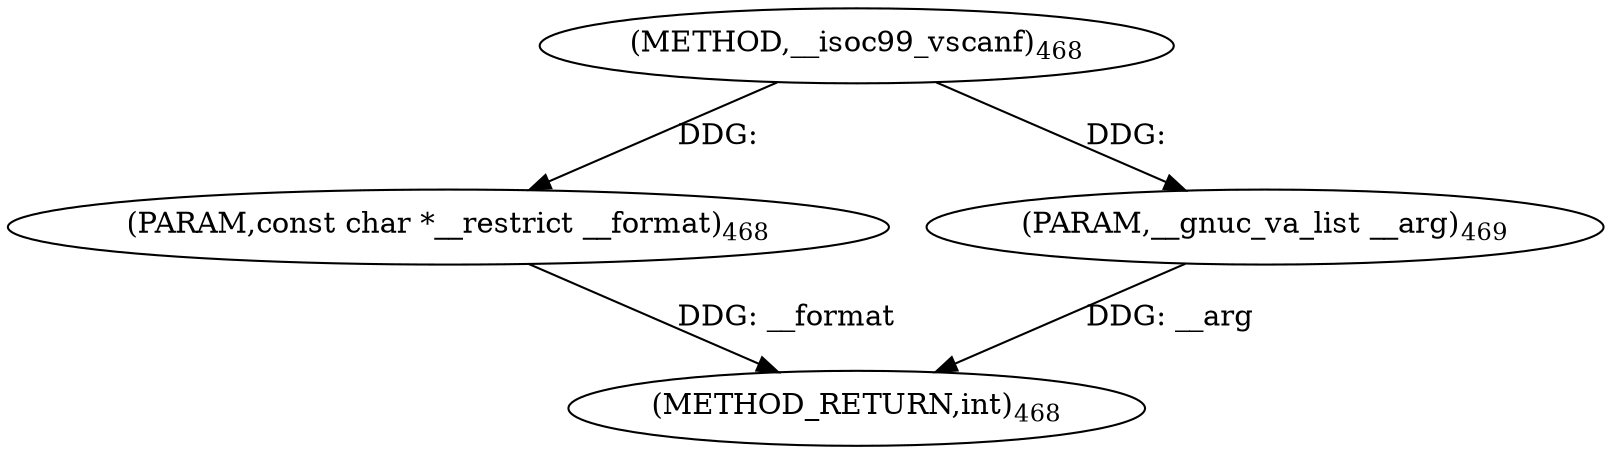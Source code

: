 digraph "__isoc99_vscanf" {  
"30216" [label = <(METHOD,__isoc99_vscanf)<SUB>468</SUB>> ]
"30219" [label = <(METHOD_RETURN,int)<SUB>468</SUB>> ]
"30217" [label = <(PARAM,const char *__restrict __format)<SUB>468</SUB>> ]
"30218" [label = <(PARAM,__gnuc_va_list __arg)<SUB>469</SUB>> ]
  "30217" -> "30219"  [ label = "DDG: __format"] 
  "30218" -> "30219"  [ label = "DDG: __arg"] 
  "30216" -> "30217"  [ label = "DDG: "] 
  "30216" -> "30218"  [ label = "DDG: "] 
}
